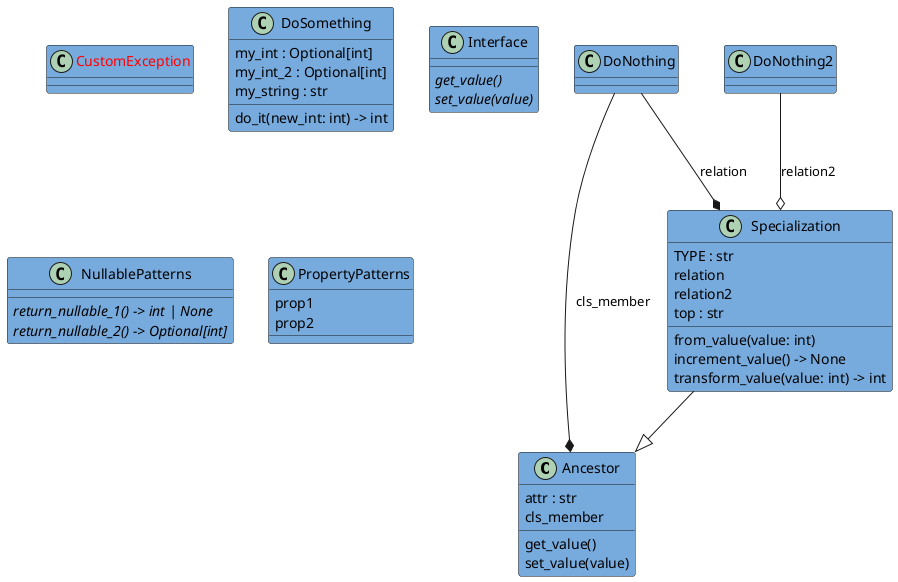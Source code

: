 @startuml classes_colorized
set namespaceSeparator none
class "Ancestor" as data.clientmodule_test.Ancestor #77AADD {
  attr : str
  cls_member
  get_value()
  set_value(value)
}
class "<color:red>CustomException</color>" as data.suppliermodule_test.CustomException #77AADD {
}
class "DoNothing" as data.suppliermodule_test.DoNothing #77AADD {
}
class "DoNothing2" as data.suppliermodule_test.DoNothing2 #77AADD {
}
class "DoSomething" as data.suppliermodule_test.DoSomething #77AADD {
  my_int : Optional[int]
  my_int_2 : Optional[int]
  my_string : str
  do_it(new_int: int) -> int
}
class "Interface" as data.suppliermodule_test.Interface #77AADD {
  {abstract}get_value()
  {abstract}set_value(value)
}
class "NullablePatterns" as data.nullable_pattern.NullablePatterns #77AADD {
  {abstract}return_nullable_1() -> int | None
  {abstract}return_nullable_2() -> Optional[int]
}
class "PropertyPatterns" as data.property_pattern.PropertyPatterns #77AADD {
  prop1
  prop2
}
class "Specialization" as data.clientmodule_test.Specialization #77AADD {
  TYPE : str
  relation
  relation2
  top : str
  from_value(value: int)
  increment_value() -> None
  transform_value(value: int) -> int
}
data.clientmodule_test.Specialization --|> data.clientmodule_test.Ancestor
data.suppliermodule_test.DoNothing --* data.clientmodule_test.Ancestor : cls_member
data.suppliermodule_test.DoNothing --* data.clientmodule_test.Specialization : relation
data.suppliermodule_test.DoNothing2 --o data.clientmodule_test.Specialization : relation2
@enduml

